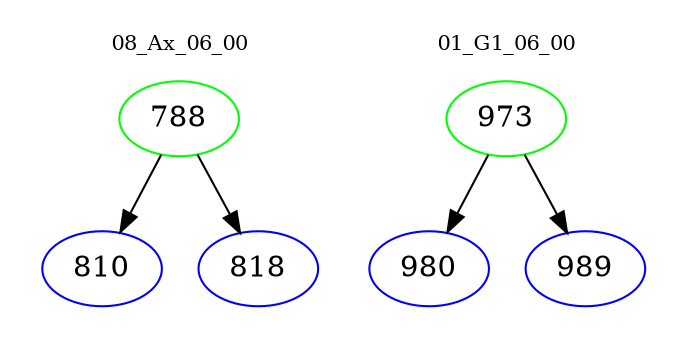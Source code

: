 digraph{
subgraph cluster_0 {
color = white
label = "08_Ax_06_00";
fontsize=10;
T0_788 [label="788", color="green"]
T0_788 -> T0_810 [color="black"]
T0_810 [label="810", color="blue"]
T0_788 -> T0_818 [color="black"]
T0_818 [label="818", color="blue"]
}
subgraph cluster_1 {
color = white
label = "01_G1_06_00";
fontsize=10;
T1_973 [label="973", color="green"]
T1_973 -> T1_980 [color="black"]
T1_980 [label="980", color="blue"]
T1_973 -> T1_989 [color="black"]
T1_989 [label="989", color="blue"]
}
}
